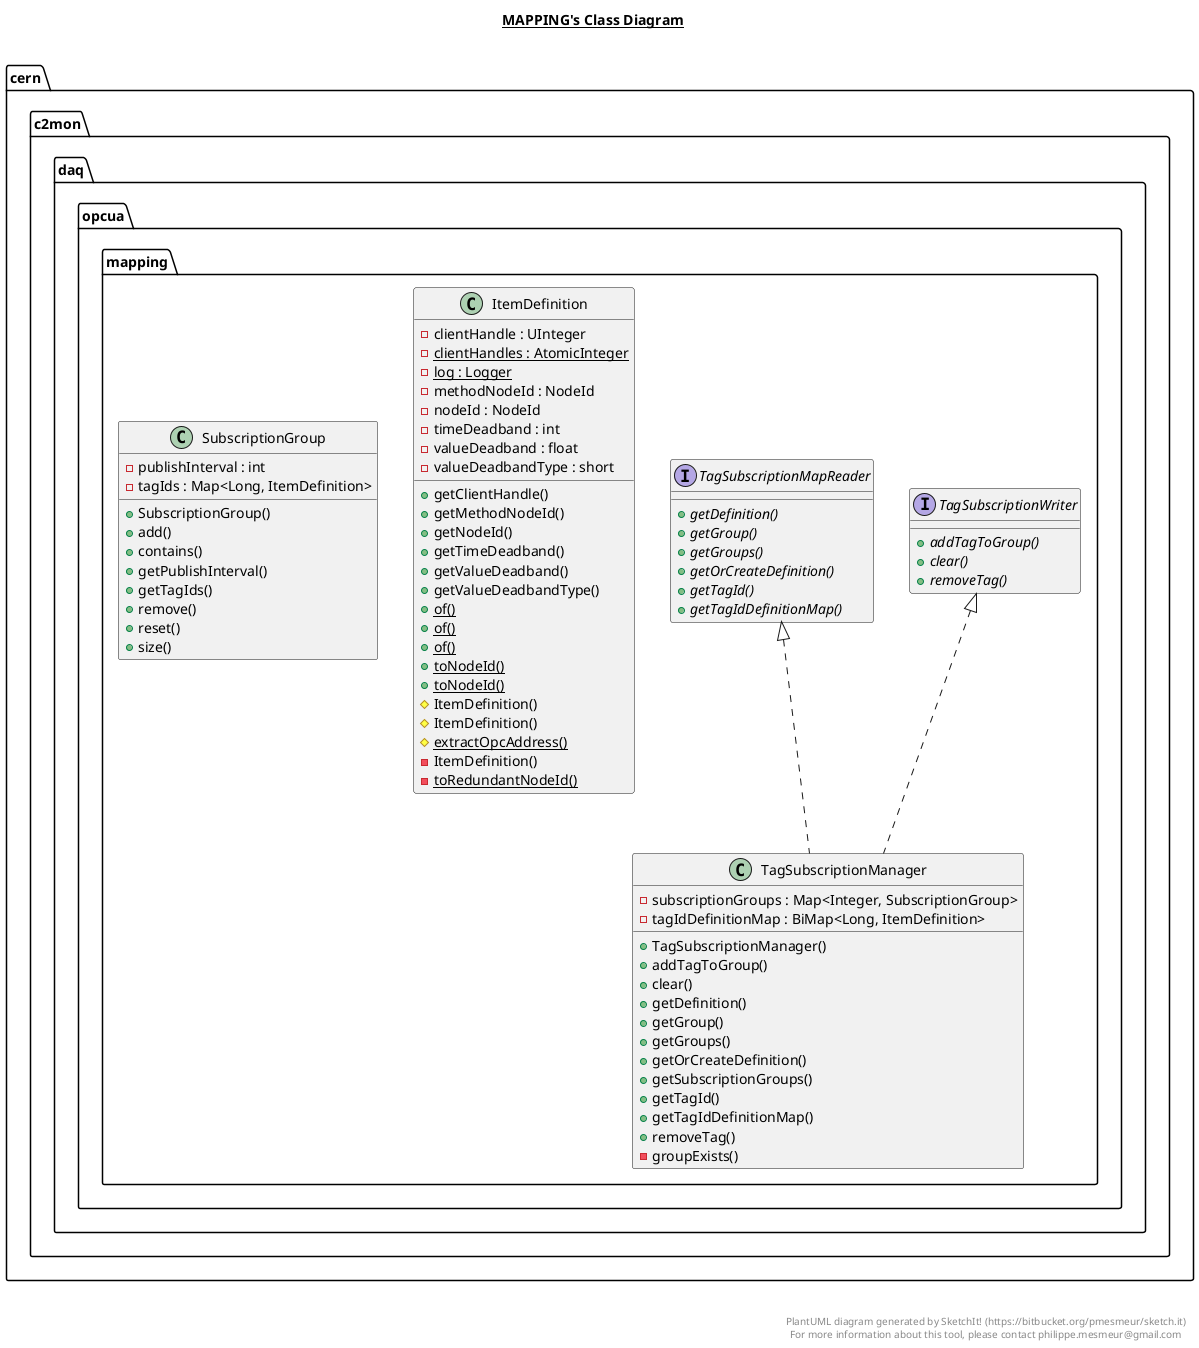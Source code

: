@startuml

title __MAPPING's Class Diagram__\n

  namespace cern.c2mon.daq.opcua {
    namespace mapping {
      class cern.c2mon.daq.opcua.mapping.ItemDefinition {
          - clientHandle : UInteger
          {static} - clientHandles : AtomicInteger
          {static} - log : Logger
          - methodNodeId : NodeId
          - nodeId : NodeId
          - timeDeadband : int
          - valueDeadband : float
          - valueDeadbandType : short
          + getClientHandle()
          + getMethodNodeId()
          + getNodeId()
          + getTimeDeadband()
          + getValueDeadband()
          + getValueDeadbandType()
          {static} + of()
          {static} + of()
          {static} + of()
          {static} + toNodeId()
          {static} + toNodeId()
          # ItemDefinition()
          # ItemDefinition()
          {static} # extractOpcAddress()
          - ItemDefinition()
          {static} - toRedundantNodeId()
      }
    }
  }
  

  namespace cern.c2mon.daq.opcua {
    namespace mapping {
      class cern.c2mon.daq.opcua.mapping.SubscriptionGroup {
          - publishInterval : int
          - tagIds : Map<Long, ItemDefinition>
          + SubscriptionGroup()
          + add()
          + contains()
          + getPublishInterval()
          + getTagIds()
          + remove()
          + reset()
          + size()
      }
    }
  }
  

  namespace cern.c2mon.daq.opcua {
    namespace mapping {
      class cern.c2mon.daq.opcua.mapping.TagSubscriptionManager {
          - subscriptionGroups : Map<Integer, SubscriptionGroup>
          - tagIdDefinitionMap : BiMap<Long, ItemDefinition>
          + TagSubscriptionManager()
          + addTagToGroup()
          + clear()
          + getDefinition()
          + getGroup()
          + getGroups()
          + getOrCreateDefinition()
          + getSubscriptionGroups()
          + getTagId()
          + getTagIdDefinitionMap()
          + removeTag()
          - groupExists()
      }
    }
  }
  

  namespace cern.c2mon.daq.opcua {
    namespace mapping {
      interface cern.c2mon.daq.opcua.mapping.TagSubscriptionMapReader {
          {abstract} + getDefinition()
          {abstract} + getGroup()
          {abstract} + getGroups()
          {abstract} + getOrCreateDefinition()
          {abstract} + getTagId()
          {abstract} + getTagIdDefinitionMap()
      }
    }
  }
  

  namespace cern.c2mon.daq.opcua {
    namespace mapping {
      interface cern.c2mon.daq.opcua.mapping.TagSubscriptionWriter {
          {abstract} + addTagToGroup()
          {abstract} + clear()
          {abstract} + removeTag()
      }
    }
  }
  

  cern.c2mon.daq.opcua.mapping.TagSubscriptionManager .up.|> cern.c2mon.daq.opcua.mapping.TagSubscriptionMapReader
  cern.c2mon.daq.opcua.mapping.TagSubscriptionManager .up.|> cern.c2mon.daq.opcua.mapping.TagSubscriptionWriter


right footer


PlantUML diagram generated by SketchIt! (https://bitbucket.org/pmesmeur/sketch.it)
For more information about this tool, please contact philippe.mesmeur@gmail.com
endfooter

@enduml
